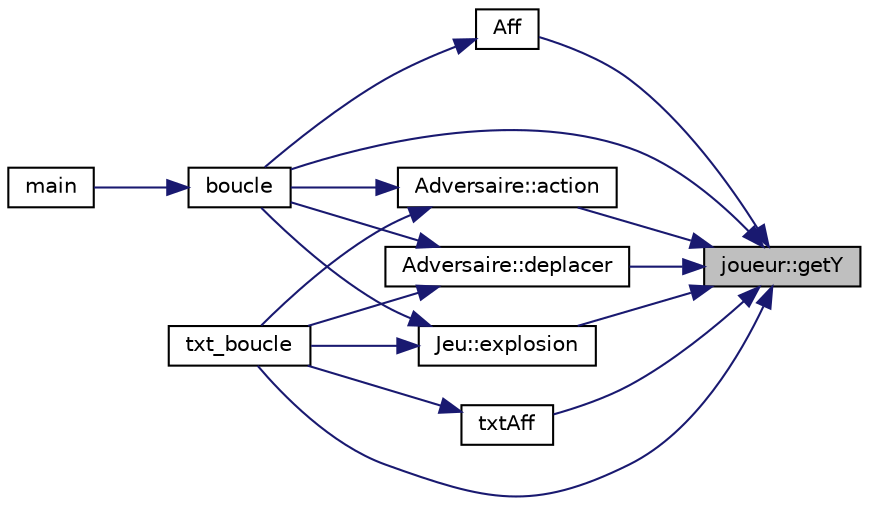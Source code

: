 digraph "joueur::getY"
{
 // LATEX_PDF_SIZE
  edge [fontname="Helvetica",fontsize="10",labelfontname="Helvetica",labelfontsize="10"];
  node [fontname="Helvetica",fontsize="10",shape=record];
  rankdir="RL";
  Node1 [label="joueur::getY",height=0.2,width=0.4,color="black", fillcolor="grey75", style="filled", fontcolor="black",tooltip="récupère y"];
  Node1 -> Node2 [dir="back",color="midnightblue",fontsize="10",style="solid"];
  Node2 [label="Adversaire::action",height=0.2,width=0.4,color="black", fillcolor="white", style="filled",URL="$class_adversaire.html#a4bbf36e019fb0082f22a0ae7eada3e12",tooltip="récupère la priorité actuel en fonction des évenements"];
  Node2 -> Node3 [dir="back",color="midnightblue",fontsize="10",style="solid"];
  Node3 [label="boucle",height=0.2,width=0.4,color="black", fillcolor="white", style="filled",URL="$affiche_8h.html#aabc3dc0e047350ca7cb06acf1414f306",tooltip="boucle de jeu"];
  Node3 -> Node4 [dir="back",color="midnightblue",fontsize="10",style="solid"];
  Node4 [label="main",height=0.2,width=0.4,color="black", fillcolor="white", style="filled",URL="$main_8cpp.html#a3c04138a5bfe5d72780bb7e82a18e627",tooltip=" "];
  Node2 -> Node5 [dir="back",color="midnightblue",fontsize="10",style="solid"];
  Node5 [label="txt_boucle",height=0.2,width=0.4,color="black", fillcolor="white", style="filled",URL="$text_8h.html#ac02ace423a2a7071ca853a3eeb3a7f16",tooltip=" "];
  Node1 -> Node6 [dir="back",color="midnightblue",fontsize="10",style="solid"];
  Node6 [label="Aff",height=0.2,width=0.4,color="black", fillcolor="white", style="filled",URL="$affich_8cpp.html#a4d115f5d70fe281f5781a4c61a1e6573",tooltip="s'occupe de l'affichage SDL"];
  Node6 -> Node3 [dir="back",color="midnightblue",fontsize="10",style="solid"];
  Node1 -> Node3 [dir="back",color="midnightblue",fontsize="10",style="solid"];
  Node1 -> Node7 [dir="back",color="midnightblue",fontsize="10",style="solid"];
  Node7 [label="Adversaire::deplacer",height=0.2,width=0.4,color="black", fillcolor="white", style="filled",URL="$class_adversaire.html#a0003dc1cc9c750ab158ee7553dfa2e35",tooltip="deplace le joueur j dans une direction donné"];
  Node7 -> Node3 [dir="back",color="midnightblue",fontsize="10",style="solid"];
  Node7 -> Node5 [dir="back",color="midnightblue",fontsize="10",style="solid"];
  Node1 -> Node8 [dir="back",color="midnightblue",fontsize="10",style="solid"];
  Node8 [label="Jeu::explosion",height=0.2,width=0.4,color="black", fillcolor="white", style="filled",URL="$class_jeu.html#abdb2f0f98d08b1ef635987569525d17c",tooltip="gère l'explosion de la bombe"];
  Node8 -> Node3 [dir="back",color="midnightblue",fontsize="10",style="solid"];
  Node8 -> Node5 [dir="back",color="midnightblue",fontsize="10",style="solid"];
  Node1 -> Node5 [dir="back",color="midnightblue",fontsize="10",style="solid"];
  Node1 -> Node9 [dir="back",color="midnightblue",fontsize="10",style="solid"];
  Node9 [label="txtAff",height=0.2,width=0.4,color="black", fillcolor="white", style="filled",URL="$text_8cpp.html#afde74a955ef9ff6e1307ae8e4912487b",tooltip=" "];
  Node9 -> Node5 [dir="back",color="midnightblue",fontsize="10",style="solid"];
}
